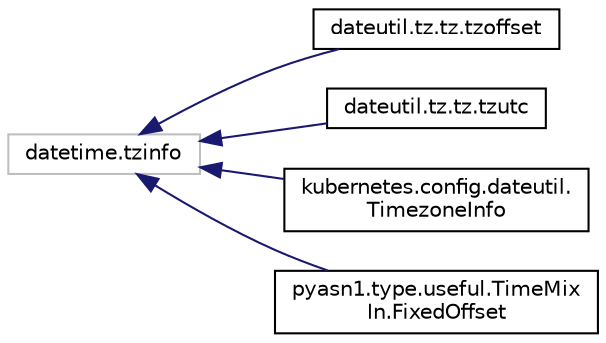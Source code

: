 digraph "Graphical Class Hierarchy"
{
 // LATEX_PDF_SIZE
  edge [fontname="Helvetica",fontsize="10",labelfontname="Helvetica",labelfontsize="10"];
  node [fontname="Helvetica",fontsize="10",shape=record];
  rankdir="LR";
  Node14368 [label="datetime.tzinfo",height=0.2,width=0.4,color="grey75", fillcolor="white", style="filled",tooltip=" "];
  Node14368 -> Node0 [dir="back",color="midnightblue",fontsize="10",style="solid",fontname="Helvetica"];
  Node0 [label="dateutil.tz.tz.tzoffset",height=0.2,width=0.4,color="black", fillcolor="white", style="filled",URL="$classdateutil_1_1tz_1_1tz_1_1tzoffset.html",tooltip=" "];
  Node14368 -> Node14370 [dir="back",color="midnightblue",fontsize="10",style="solid",fontname="Helvetica"];
  Node14370 [label="dateutil.tz.tz.tzutc",height=0.2,width=0.4,color="black", fillcolor="white", style="filled",URL="$classdateutil_1_1tz_1_1tz_1_1tzutc.html",tooltip=" "];
  Node14368 -> Node14371 [dir="back",color="midnightblue",fontsize="10",style="solid",fontname="Helvetica"];
  Node14371 [label="kubernetes.config.dateutil.\lTimezoneInfo",height=0.2,width=0.4,color="black", fillcolor="white", style="filled",URL="$classkubernetes_1_1config_1_1dateutil_1_1TimezoneInfo.html",tooltip=" "];
  Node14368 -> Node14372 [dir="back",color="midnightblue",fontsize="10",style="solid",fontname="Helvetica"];
  Node14372 [label="pyasn1.type.useful.TimeMix\lIn.FixedOffset",height=0.2,width=0.4,color="black", fillcolor="white", style="filled",URL="$classpyasn1_1_1type_1_1useful_1_1TimeMixIn_1_1FixedOffset.html",tooltip=" "];
}
